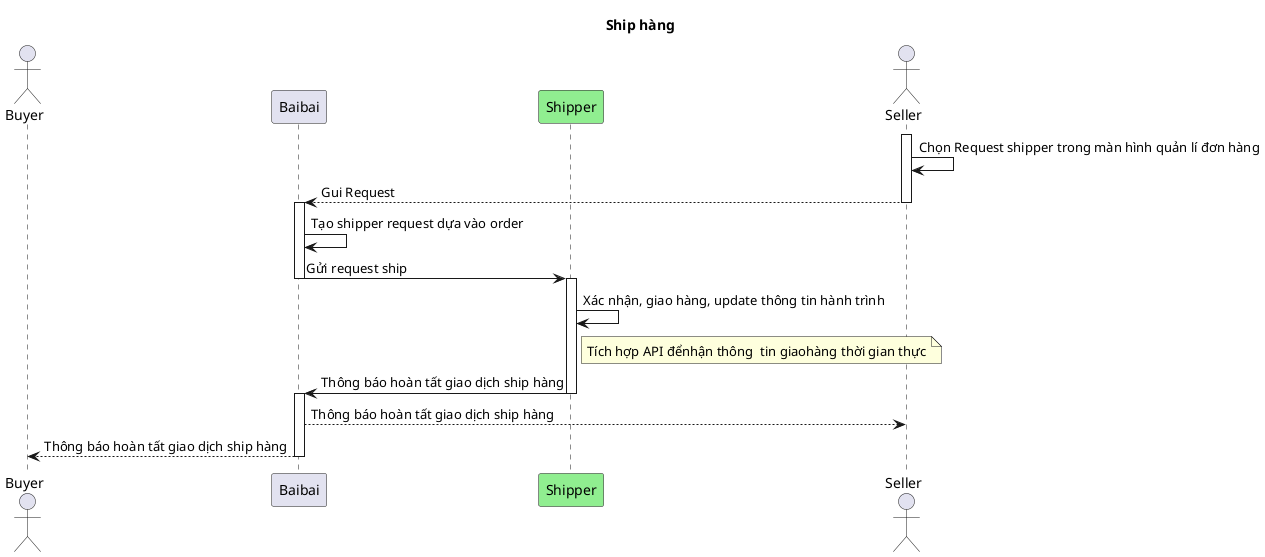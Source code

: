 @startuml
    Title: Ship hàng

    actor Buyer
    participant Baibai
    participant Shipper #LightGreen
    actor Seller

    activate Seller
    Seller -> Seller: Chọn Request shipper trong màn hình quản lí đơn hàng
    Seller --> Baibai: Gui Request
    deactivate Seller

    activate Baibai
    Baibai -> Baibai: Tạo shipper request dựa vào order
    Baibai -> Shipper: Gửi request ship
    deactivate Baibai

    activate Shipper
    Shipper -> Shipper: Xác nhận, giao hàng, update thông tin hành trình
    Note right of Shipper: Tích hợp API đểnhận thông  tin giaohàng thời gian thực

    Shipper -> Baibai: Thông báo hoàn tất giao dịch ship hàng
    deactivate Shipper
    activate Baibai
    Baibai --> Seller: Thông báo hoàn tất giao dịch ship hàng
    Baibai --> Buyer: Thông báo hoàn tất giao dịch ship hàng
    deactivate Baibai    
@enduml